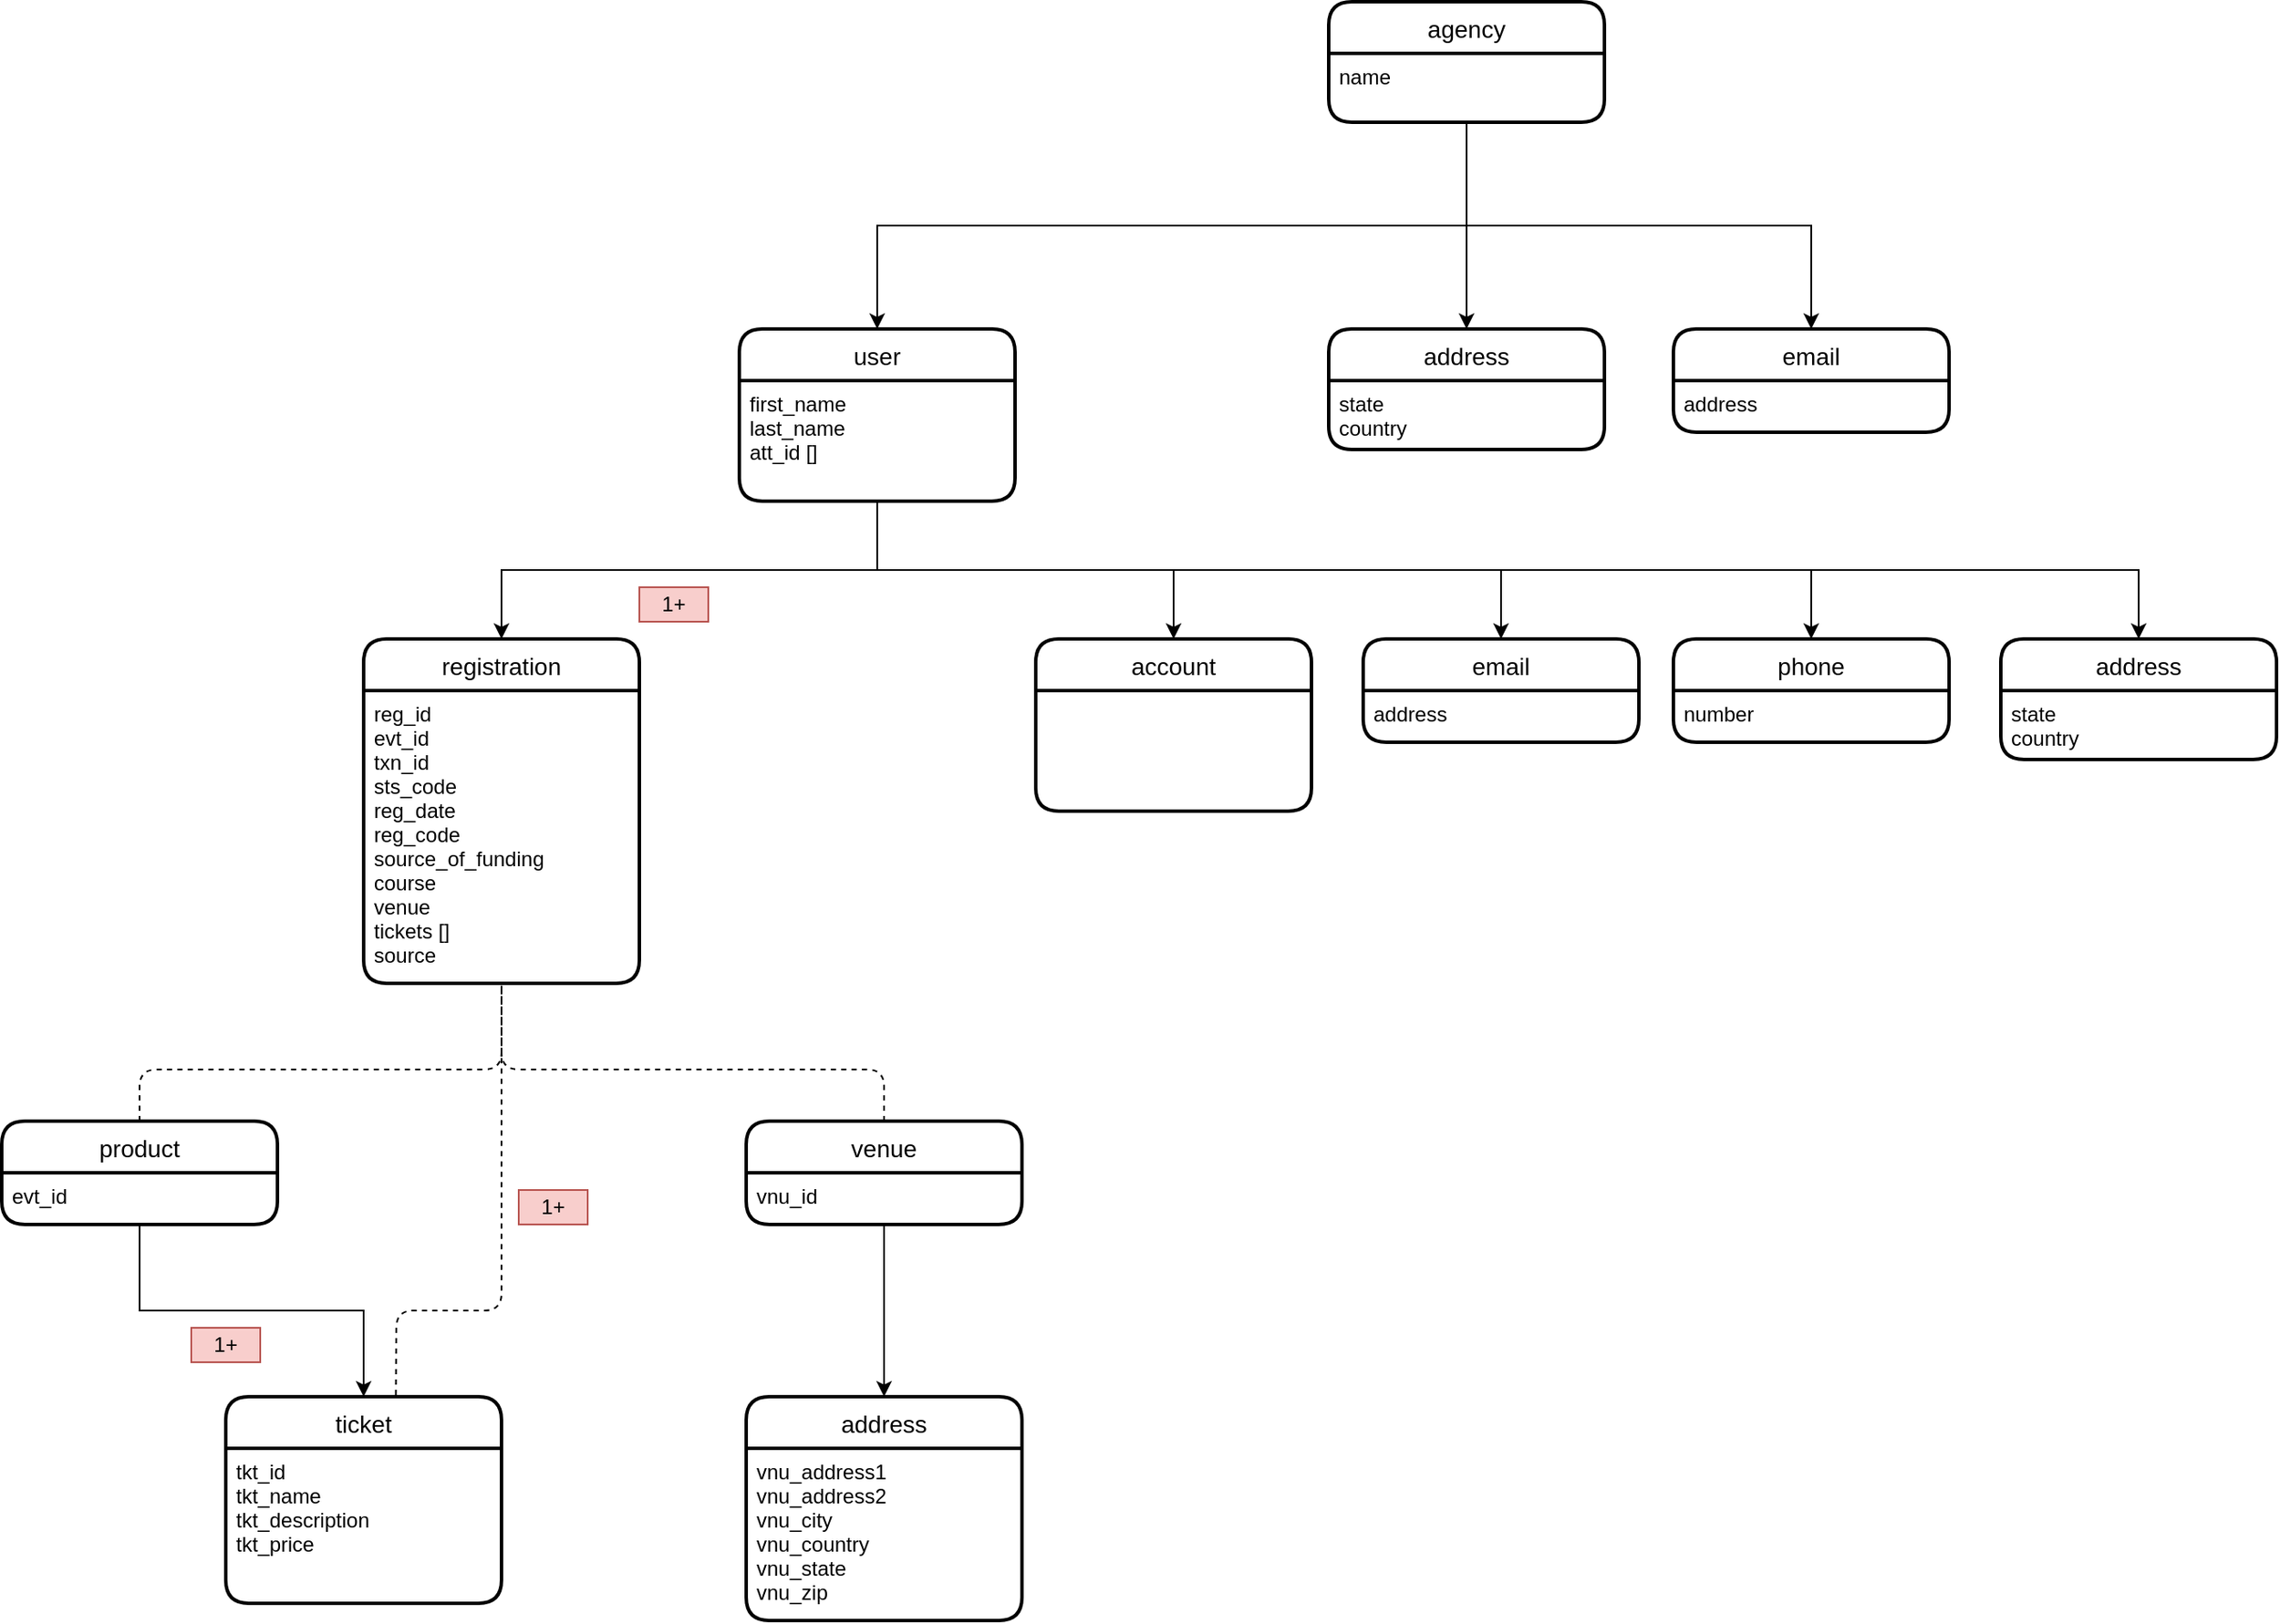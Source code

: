 <mxfile version="14.8.1" type="github">
  <diagram id="EvHXQJJqCrKLjhet5S01" name="registration-relationships">
    <mxGraphModel dx="2333" dy="3037" grid="1" gridSize="10" guides="1" tooltips="1" connect="1" arrows="1" fold="1" page="1" pageScale="1" pageWidth="850" pageHeight="1100" math="0" shadow="0">
      <root>
        <mxCell id="SMGeGTdycMmYEW14vPJl-0" />
        <mxCell id="SMGeGTdycMmYEW14vPJl-1" parent="SMGeGTdycMmYEW14vPJl-0" />
        <mxCell id="SMGeGTdycMmYEW14vPJl-21" value="address" style="swimlane;childLayout=stackLayout;horizontal=1;startSize=30;horizontalStack=0;rounded=1;fontSize=14;fontStyle=0;strokeWidth=2;resizeParent=0;resizeLast=1;shadow=0;dashed=0;align=center;" parent="SMGeGTdycMmYEW14vPJl-1" vertex="1">
          <mxGeometry x="710" y="-960" width="160" height="70" as="geometry" />
        </mxCell>
        <mxCell id="SMGeGTdycMmYEW14vPJl-22" value="state&#xa;country" style="align=left;strokeColor=none;fillColor=none;spacingLeft=4;fontSize=12;verticalAlign=top;resizable=0;rotatable=0;part=1;" parent="SMGeGTdycMmYEW14vPJl-21" vertex="1">
          <mxGeometry y="30" width="160" height="40" as="geometry" />
        </mxCell>
        <mxCell id="SMGeGTdycMmYEW14vPJl-35" value="ticket" style="swimlane;childLayout=stackLayout;horizontal=1;startSize=30;horizontalStack=0;rounded=1;fontSize=14;fontStyle=0;strokeWidth=2;resizeParent=0;resizeLast=1;shadow=0;dashed=0;align=center;" parent="SMGeGTdycMmYEW14vPJl-1" vertex="1">
          <mxGeometry x="-320" y="-520" width="160" height="120" as="geometry" />
        </mxCell>
        <mxCell id="SMGeGTdycMmYEW14vPJl-36" value="tkt_id&#xa;tkt_name&#xa;tkt_description&#xa;tkt_price" style="align=left;strokeColor=none;fillColor=none;spacingLeft=4;fontSize=12;verticalAlign=top;resizable=0;rotatable=0;part=1;" parent="SMGeGTdycMmYEW14vPJl-35" vertex="1">
          <mxGeometry y="30" width="160" height="90" as="geometry" />
        </mxCell>
        <mxCell id="bLG7PkWCVonhuWkVDUr7-0" value="agency" style="swimlane;childLayout=stackLayout;horizontal=1;startSize=30;horizontalStack=0;rounded=1;fontSize=14;fontStyle=0;strokeWidth=2;resizeParent=0;resizeLast=1;shadow=0;dashed=0;align=center;" parent="SMGeGTdycMmYEW14vPJl-1" vertex="1">
          <mxGeometry x="320" y="-1330" width="160" height="70" as="geometry" />
        </mxCell>
        <mxCell id="bLG7PkWCVonhuWkVDUr7-1" value="name" style="align=left;strokeColor=none;fillColor=none;spacingLeft=4;fontSize=12;verticalAlign=top;resizable=0;rotatable=0;part=1;" parent="bLG7PkWCVonhuWkVDUr7-0" vertex="1">
          <mxGeometry y="30" width="160" height="40" as="geometry" />
        </mxCell>
        <mxCell id="bLG7PkWCVonhuWkVDUr7-2" value="email" style="swimlane;childLayout=stackLayout;horizontal=1;startSize=30;horizontalStack=0;rounded=1;fontSize=14;fontStyle=0;strokeWidth=2;resizeParent=0;resizeLast=1;shadow=0;dashed=0;align=center;" parent="SMGeGTdycMmYEW14vPJl-1" vertex="1">
          <mxGeometry x="520" y="-1140" width="160" height="60" as="geometry" />
        </mxCell>
        <mxCell id="bLG7PkWCVonhuWkVDUr7-3" value="address" style="align=left;strokeColor=none;fillColor=none;spacingLeft=4;fontSize=12;verticalAlign=top;resizable=0;rotatable=0;part=1;" parent="bLG7PkWCVonhuWkVDUr7-2" vertex="1">
          <mxGeometry y="30" width="160" height="30" as="geometry" />
        </mxCell>
        <mxCell id="bLG7PkWCVonhuWkVDUr7-7" value="address" style="swimlane;childLayout=stackLayout;horizontal=1;startSize=30;horizontalStack=0;rounded=1;fontSize=14;fontStyle=0;strokeWidth=2;resizeParent=0;resizeLast=1;shadow=0;dashed=0;align=center;" parent="SMGeGTdycMmYEW14vPJl-1" vertex="1">
          <mxGeometry x="320" y="-1140" width="160" height="70" as="geometry" />
        </mxCell>
        <mxCell id="bLG7PkWCVonhuWkVDUr7-8" value="state&#xa;country" style="align=left;strokeColor=none;fillColor=none;spacingLeft=4;fontSize=12;verticalAlign=top;resizable=0;rotatable=0;part=1;" parent="bLG7PkWCVonhuWkVDUr7-7" vertex="1">
          <mxGeometry y="30" width="160" height="40" as="geometry" />
        </mxCell>
        <mxCell id="bLG7PkWCVonhuWkVDUr7-9" style="edgeStyle=orthogonalEdgeStyle;rounded=0;orthogonalLoop=1;jettySize=auto;html=1;exitX=0.5;exitY=1;exitDx=0;exitDy=0;" parent="SMGeGTdycMmYEW14vPJl-1" source="bLG7PkWCVonhuWkVDUr7-1" target="bLG7PkWCVonhuWkVDUr7-7" edge="1">
          <mxGeometry relative="1" as="geometry" />
        </mxCell>
        <mxCell id="bLG7PkWCVonhuWkVDUr7-10" style="edgeStyle=orthogonalEdgeStyle;rounded=0;orthogonalLoop=1;jettySize=auto;html=1;exitX=0.5;exitY=1;exitDx=0;exitDy=0;" parent="SMGeGTdycMmYEW14vPJl-1" source="bLG7PkWCVonhuWkVDUr7-1" target="bLG7PkWCVonhuWkVDUr7-2" edge="1">
          <mxGeometry relative="1" as="geometry" />
        </mxCell>
        <mxCell id="bLG7PkWCVonhuWkVDUr7-11" value="user" style="swimlane;childLayout=stackLayout;horizontal=1;startSize=30;horizontalStack=0;rounded=1;fontSize=14;fontStyle=0;strokeWidth=2;resizeParent=0;resizeLast=1;shadow=0;dashed=0;align=center;" parent="SMGeGTdycMmYEW14vPJl-1" vertex="1">
          <mxGeometry x="-22" y="-1140" width="160" height="100" as="geometry" />
        </mxCell>
        <mxCell id="bLG7PkWCVonhuWkVDUr7-12" value="first_name&#xa;last_name&#xa;att_id []" style="align=left;strokeColor=none;fillColor=none;spacingLeft=4;fontSize=12;verticalAlign=top;resizable=0;rotatable=0;part=1;" parent="bLG7PkWCVonhuWkVDUr7-11" vertex="1">
          <mxGeometry y="30" width="160" height="70" as="geometry" />
        </mxCell>
        <mxCell id="bLG7PkWCVonhuWkVDUr7-13" style="edgeStyle=orthogonalEdgeStyle;rounded=0;orthogonalLoop=1;jettySize=auto;html=1;exitX=0.5;exitY=1;exitDx=0;exitDy=0;entryX=0.5;entryY=0;entryDx=0;entryDy=0;" parent="SMGeGTdycMmYEW14vPJl-1" source="bLG7PkWCVonhuWkVDUr7-1" target="bLG7PkWCVonhuWkVDUr7-11" edge="1">
          <mxGeometry relative="1" as="geometry" />
        </mxCell>
        <mxCell id="bLG7PkWCVonhuWkVDUr7-14" value="account" style="swimlane;childLayout=stackLayout;horizontal=1;startSize=30;horizontalStack=0;rounded=1;fontSize=14;fontStyle=0;strokeWidth=2;resizeParent=0;resizeLast=1;shadow=0;dashed=0;align=center;" parent="SMGeGTdycMmYEW14vPJl-1" vertex="1">
          <mxGeometry x="150" y="-960" width="160" height="100" as="geometry" />
        </mxCell>
        <mxCell id="bLG7PkWCVonhuWkVDUr7-15" style="edgeStyle=orthogonalEdgeStyle;rounded=0;orthogonalLoop=1;jettySize=auto;html=1;exitX=0.5;exitY=1;exitDx=0;exitDy=0;" parent="SMGeGTdycMmYEW14vPJl-1" source="bLG7PkWCVonhuWkVDUr7-12" target="bLG7PkWCVonhuWkVDUr7-14" edge="1">
          <mxGeometry relative="1" as="geometry" />
        </mxCell>
        <mxCell id="bLG7PkWCVonhuWkVDUr7-16" value="email" style="swimlane;childLayout=stackLayout;horizontal=1;startSize=30;horizontalStack=0;rounded=1;fontSize=14;fontStyle=0;strokeWidth=2;resizeParent=0;resizeLast=1;shadow=0;dashed=0;align=center;" parent="SMGeGTdycMmYEW14vPJl-1" vertex="1">
          <mxGeometry x="340" y="-960" width="160" height="60" as="geometry" />
        </mxCell>
        <mxCell id="bLG7PkWCVonhuWkVDUr7-17" value="address" style="align=left;strokeColor=none;fillColor=none;spacingLeft=4;fontSize=12;verticalAlign=top;resizable=0;rotatable=0;part=1;" parent="bLG7PkWCVonhuWkVDUr7-16" vertex="1">
          <mxGeometry y="30" width="160" height="30" as="geometry" />
        </mxCell>
        <mxCell id="bLG7PkWCVonhuWkVDUr7-18" style="edgeStyle=orthogonalEdgeStyle;rounded=0;orthogonalLoop=1;jettySize=auto;html=1;exitX=0.5;exitY=1;exitDx=0;exitDy=0;entryX=0.5;entryY=0;entryDx=0;entryDy=0;" parent="SMGeGTdycMmYEW14vPJl-1" source="bLG7PkWCVonhuWkVDUr7-12" target="bLG7PkWCVonhuWkVDUr7-16" edge="1">
          <mxGeometry relative="1" as="geometry" />
        </mxCell>
        <mxCell id="bLG7PkWCVonhuWkVDUr7-19" value="phone" style="swimlane;childLayout=stackLayout;horizontal=1;startSize=30;horizontalStack=0;rounded=1;fontSize=14;fontStyle=0;strokeWidth=2;resizeParent=0;resizeLast=1;shadow=0;dashed=0;align=center;" parent="SMGeGTdycMmYEW14vPJl-1" vertex="1">
          <mxGeometry x="520" y="-960" width="160" height="60" as="geometry" />
        </mxCell>
        <mxCell id="bLG7PkWCVonhuWkVDUr7-20" value="number" style="align=left;strokeColor=none;fillColor=none;spacingLeft=4;fontSize=12;verticalAlign=top;resizable=0;rotatable=0;part=1;" parent="bLG7PkWCVonhuWkVDUr7-19" vertex="1">
          <mxGeometry y="30" width="160" height="30" as="geometry" />
        </mxCell>
        <mxCell id="bLG7PkWCVonhuWkVDUr7-21" style="edgeStyle=orthogonalEdgeStyle;rounded=0;orthogonalLoop=1;jettySize=auto;html=1;exitX=0.5;exitY=1;exitDx=0;exitDy=0;entryX=0.5;entryY=0;entryDx=0;entryDy=0;" parent="SMGeGTdycMmYEW14vPJl-1" source="bLG7PkWCVonhuWkVDUr7-12" target="bLG7PkWCVonhuWkVDUr7-19" edge="1">
          <mxGeometry relative="1" as="geometry" />
        </mxCell>
        <mxCell id="bLG7PkWCVonhuWkVDUr7-22" value="registration" style="swimlane;childLayout=stackLayout;horizontal=1;startSize=30;horizontalStack=0;rounded=1;fontSize=14;fontStyle=0;strokeWidth=2;resizeParent=0;resizeLast=1;shadow=0;dashed=0;align=center;" parent="SMGeGTdycMmYEW14vPJl-1" vertex="1">
          <mxGeometry x="-240" y="-960" width="160" height="200" as="geometry" />
        </mxCell>
        <mxCell id="bLG7PkWCVonhuWkVDUr7-23" value="reg_id&#xa;evt_id&#xa;txn_id&#xa;sts_code&#xa;reg_date&#xa;reg_code&#xa;source_of_funding&#xa;course&#xa;venue&#xa;tickets []&#xa;source" style="align=left;strokeColor=none;fillColor=none;spacingLeft=4;fontSize=12;verticalAlign=top;resizable=0;rotatable=0;part=1;" parent="bLG7PkWCVonhuWkVDUr7-22" vertex="1">
          <mxGeometry y="30" width="160" height="170" as="geometry" />
        </mxCell>
        <mxCell id="bLG7PkWCVonhuWkVDUr7-24" style="edgeStyle=orthogonalEdgeStyle;rounded=0;orthogonalLoop=1;jettySize=auto;html=1;exitX=0.5;exitY=1;exitDx=0;exitDy=0;" parent="SMGeGTdycMmYEW14vPJl-1" source="bLG7PkWCVonhuWkVDUr7-12" target="bLG7PkWCVonhuWkVDUr7-22" edge="1">
          <mxGeometry relative="1" as="geometry" />
        </mxCell>
        <mxCell id="bLG7PkWCVonhuWkVDUr7-25" value="venue" style="swimlane;childLayout=stackLayout;horizontal=1;startSize=30;horizontalStack=0;rounded=1;fontSize=14;fontStyle=0;strokeWidth=2;resizeParent=0;resizeLast=1;shadow=0;dashed=0;align=center;" parent="SMGeGTdycMmYEW14vPJl-1" vertex="1">
          <mxGeometry x="-18" y="-680" width="160" height="60" as="geometry" />
        </mxCell>
        <mxCell id="bLG7PkWCVonhuWkVDUr7-26" value="vnu_id" style="align=left;strokeColor=none;fillColor=none;spacingLeft=4;fontSize=12;verticalAlign=top;resizable=0;rotatable=0;part=1;" parent="bLG7PkWCVonhuWkVDUr7-25" vertex="1">
          <mxGeometry y="30" width="160" height="30" as="geometry" />
        </mxCell>
        <mxCell id="bLG7PkWCVonhuWkVDUr7-28" value="product" style="swimlane;childLayout=stackLayout;horizontal=1;startSize=30;horizontalStack=0;rounded=1;fontSize=14;fontStyle=0;strokeWidth=2;resizeParent=0;resizeLast=1;shadow=0;dashed=0;align=center;" parent="SMGeGTdycMmYEW14vPJl-1" vertex="1">
          <mxGeometry x="-450" y="-680" width="160" height="60" as="geometry" />
        </mxCell>
        <mxCell id="bLG7PkWCVonhuWkVDUr7-29" value="evt_id" style="align=left;strokeColor=none;fillColor=none;spacingLeft=4;fontSize=12;verticalAlign=top;resizable=0;rotatable=0;part=1;" parent="bLG7PkWCVonhuWkVDUr7-28" vertex="1">
          <mxGeometry y="30" width="160" height="30" as="geometry" />
        </mxCell>
        <mxCell id="bLG7PkWCVonhuWkVDUr7-31" value="address" style="swimlane;childLayout=stackLayout;horizontal=1;startSize=30;horizontalStack=0;rounded=1;fontSize=14;fontStyle=0;strokeWidth=2;resizeParent=0;resizeLast=1;shadow=0;dashed=0;align=center;" parent="SMGeGTdycMmYEW14vPJl-1" vertex="1">
          <mxGeometry x="-18" y="-520" width="160" height="130" as="geometry" />
        </mxCell>
        <mxCell id="bLG7PkWCVonhuWkVDUr7-32" value="vnu_address1&#xa;vnu_address2&#xa;vnu_city&#xa;vnu_country&#xa;vnu_state&#xa;vnu_zip" style="align=left;strokeColor=none;fillColor=none;spacingLeft=4;fontSize=12;verticalAlign=top;resizable=0;rotatable=0;part=1;" parent="bLG7PkWCVonhuWkVDUr7-31" vertex="1">
          <mxGeometry y="30" width="160" height="100" as="geometry" />
        </mxCell>
        <mxCell id="bLG7PkWCVonhuWkVDUr7-34" style="edgeStyle=orthogonalEdgeStyle;rounded=0;orthogonalLoop=1;jettySize=auto;html=1;exitX=0.5;exitY=1;exitDx=0;exitDy=0;entryX=0.5;entryY=0;entryDx=0;entryDy=0;" parent="SMGeGTdycMmYEW14vPJl-1" source="bLG7PkWCVonhuWkVDUr7-26" target="bLG7PkWCVonhuWkVDUr7-31" edge="1">
          <mxGeometry relative="1" as="geometry" />
        </mxCell>
        <mxCell id="bLG7PkWCVonhuWkVDUr7-37" value="" style="endArrow=none;dashed=1;html=1;entryX=0.5;entryY=1;entryDx=0;entryDy=0;exitX=0.5;exitY=0;exitDx=0;exitDy=0;" parent="SMGeGTdycMmYEW14vPJl-1" source="bLG7PkWCVonhuWkVDUr7-25" target="bLG7PkWCVonhuWkVDUr7-23" edge="1">
          <mxGeometry width="50" height="50" relative="1" as="geometry">
            <mxPoint x="140" y="-780" as="sourcePoint" />
            <mxPoint x="190" y="-830" as="targetPoint" />
            <Array as="points">
              <mxPoint x="62" y="-710" />
              <mxPoint x="-160" y="-710" />
            </Array>
          </mxGeometry>
        </mxCell>
        <mxCell id="bLG7PkWCVonhuWkVDUr7-41" value="1+" style="text;html=1;strokeColor=#b85450;fillColor=#f8cecc;align=center;verticalAlign=middle;whiteSpace=wrap;rounded=0;" parent="SMGeGTdycMmYEW14vPJl-1" vertex="1">
          <mxGeometry x="-80" y="-990" width="40" height="20" as="geometry" />
        </mxCell>
        <mxCell id="bLG7PkWCVonhuWkVDUr7-42" style="edgeStyle=orthogonalEdgeStyle;rounded=0;orthogonalLoop=1;jettySize=auto;html=1;exitX=0.5;exitY=1;exitDx=0;exitDy=0;" parent="SMGeGTdycMmYEW14vPJl-1" source="bLG7PkWCVonhuWkVDUr7-12" target="SMGeGTdycMmYEW14vPJl-21" edge="1">
          <mxGeometry relative="1" as="geometry" />
        </mxCell>
        <mxCell id="bLG7PkWCVonhuWkVDUr7-44" value="" style="endArrow=none;dashed=1;html=1;exitX=0.5;exitY=0;exitDx=0;exitDy=0;entryX=0.5;entryY=1;entryDx=0;entryDy=0;" parent="SMGeGTdycMmYEW14vPJl-1" source="bLG7PkWCVonhuWkVDUr7-28" target="bLG7PkWCVonhuWkVDUr7-23" edge="1">
          <mxGeometry width="50" height="50" relative="1" as="geometry">
            <mxPoint x="170" y="-740" as="sourcePoint" />
            <mxPoint x="220" y="-790" as="targetPoint" />
            <Array as="points">
              <mxPoint x="-370" y="-710" />
              <mxPoint x="-160" y="-710" />
            </Array>
          </mxGeometry>
        </mxCell>
        <mxCell id="bLG7PkWCVonhuWkVDUr7-46" style="edgeStyle=orthogonalEdgeStyle;rounded=0;orthogonalLoop=1;jettySize=auto;html=1;exitX=0.5;exitY=1;exitDx=0;exitDy=0;entryX=0.5;entryY=0;entryDx=0;entryDy=0;" parent="SMGeGTdycMmYEW14vPJl-1" source="bLG7PkWCVonhuWkVDUr7-29" target="SMGeGTdycMmYEW14vPJl-35" edge="1">
          <mxGeometry relative="1" as="geometry" />
        </mxCell>
        <mxCell id="bLG7PkWCVonhuWkVDUr7-48" value="1+" style="text;html=1;strokeColor=#b85450;fillColor=#f8cecc;align=center;verticalAlign=middle;whiteSpace=wrap;rounded=0;" parent="SMGeGTdycMmYEW14vPJl-1" vertex="1">
          <mxGeometry x="-340" y="-560" width="40" height="20" as="geometry" />
        </mxCell>
        <mxCell id="bLG7PkWCVonhuWkVDUr7-49" value="" style="endArrow=none;dashed=1;html=1;exitX=0.617;exitY=-0.008;exitDx=0;exitDy=0;entryX=0.5;entryY=1;entryDx=0;entryDy=0;exitPerimeter=0;" parent="SMGeGTdycMmYEW14vPJl-1" source="SMGeGTdycMmYEW14vPJl-35" target="bLG7PkWCVonhuWkVDUr7-23" edge="1">
          <mxGeometry width="50" height="50" relative="1" as="geometry">
            <mxPoint x="170" y="-650" as="sourcePoint" />
            <mxPoint x="220" y="-700" as="targetPoint" />
            <Array as="points">
              <mxPoint x="-221" y="-570" />
              <mxPoint x="-160" y="-570" />
            </Array>
          </mxGeometry>
        </mxCell>
        <mxCell id="bLG7PkWCVonhuWkVDUr7-50" value="1+" style="text;html=1;strokeColor=#b85450;fillColor=#f8cecc;align=center;verticalAlign=middle;whiteSpace=wrap;rounded=0;" parent="SMGeGTdycMmYEW14vPJl-1" vertex="1">
          <mxGeometry x="-150" y="-640" width="40" height="20" as="geometry" />
        </mxCell>
      </root>
    </mxGraphModel>
  </diagram>
</mxfile>
